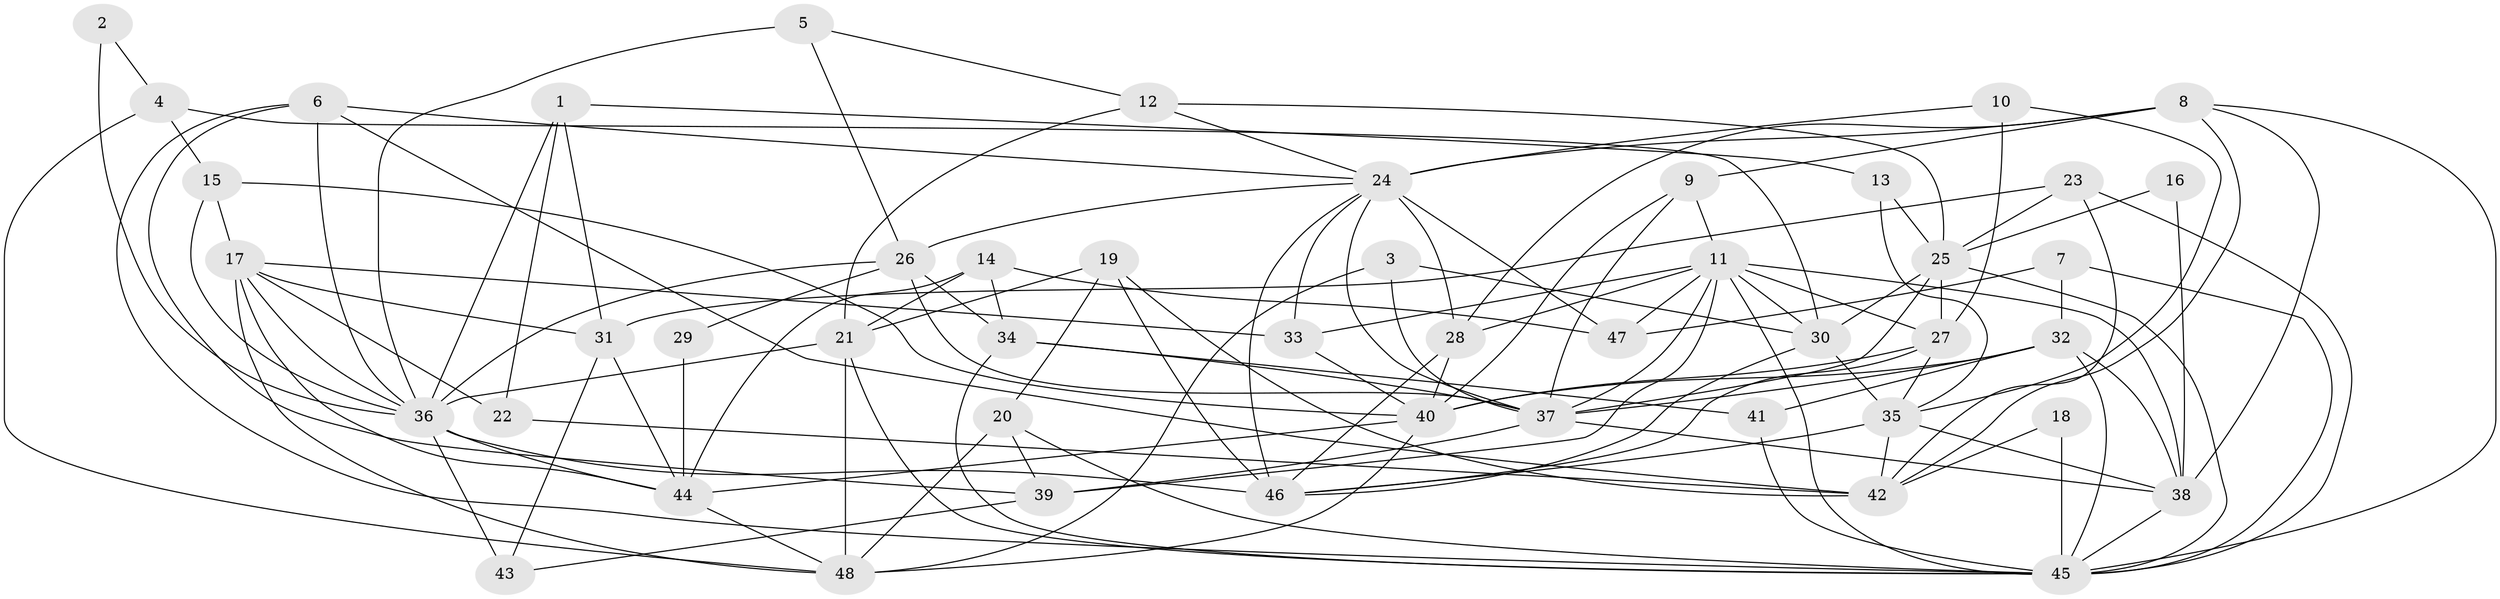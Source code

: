 // original degree distribution, {3: 0.3263157894736842, 2: 0.10526315789473684, 4: 0.30526315789473685, 6: 0.09473684210526316, 5: 0.10526315789473684, 7: 0.042105263157894736, 11: 0.010526315789473684, 8: 0.010526315789473684}
// Generated by graph-tools (version 1.1) at 2025/50/03/09/25 03:50:11]
// undirected, 48 vertices, 128 edges
graph export_dot {
graph [start="1"]
  node [color=gray90,style=filled];
  1;
  2;
  3;
  4;
  5;
  6;
  7;
  8;
  9;
  10;
  11;
  12;
  13;
  14;
  15;
  16;
  17;
  18;
  19;
  20;
  21;
  22;
  23;
  24;
  25;
  26;
  27;
  28;
  29;
  30;
  31;
  32;
  33;
  34;
  35;
  36;
  37;
  38;
  39;
  40;
  41;
  42;
  43;
  44;
  45;
  46;
  47;
  48;
  1 -- 13 [weight=1.0];
  1 -- 22 [weight=1.0];
  1 -- 31 [weight=1.0];
  1 -- 36 [weight=1.0];
  2 -- 4 [weight=1.0];
  2 -- 36 [weight=1.0];
  3 -- 30 [weight=1.0];
  3 -- 37 [weight=1.0];
  3 -- 48 [weight=1.0];
  4 -- 15 [weight=1.0];
  4 -- 30 [weight=1.0];
  4 -- 48 [weight=1.0];
  5 -- 12 [weight=1.0];
  5 -- 26 [weight=1.0];
  5 -- 36 [weight=1.0];
  6 -- 24 [weight=1.0];
  6 -- 36 [weight=1.0];
  6 -- 39 [weight=1.0];
  6 -- 42 [weight=1.0];
  6 -- 45 [weight=1.0];
  7 -- 32 [weight=1.0];
  7 -- 45 [weight=1.0];
  7 -- 47 [weight=1.0];
  8 -- 9 [weight=1.0];
  8 -- 24 [weight=1.0];
  8 -- 28 [weight=1.0];
  8 -- 38 [weight=1.0];
  8 -- 42 [weight=1.0];
  8 -- 45 [weight=1.0];
  9 -- 11 [weight=1.0];
  9 -- 37 [weight=1.0];
  9 -- 40 [weight=1.0];
  10 -- 24 [weight=1.0];
  10 -- 27 [weight=1.0];
  10 -- 35 [weight=1.0];
  11 -- 27 [weight=1.0];
  11 -- 28 [weight=1.0];
  11 -- 30 [weight=1.0];
  11 -- 33 [weight=1.0];
  11 -- 37 [weight=1.0];
  11 -- 38 [weight=1.0];
  11 -- 39 [weight=1.0];
  11 -- 45 [weight=1.0];
  11 -- 47 [weight=1.0];
  12 -- 21 [weight=1.0];
  12 -- 24 [weight=1.0];
  12 -- 25 [weight=1.0];
  13 -- 25 [weight=1.0];
  13 -- 35 [weight=1.0];
  14 -- 21 [weight=1.0];
  14 -- 34 [weight=1.0];
  14 -- 44 [weight=1.0];
  14 -- 47 [weight=1.0];
  15 -- 17 [weight=1.0];
  15 -- 36 [weight=1.0];
  15 -- 40 [weight=1.0];
  16 -- 25 [weight=1.0];
  16 -- 38 [weight=1.0];
  17 -- 22 [weight=1.0];
  17 -- 31 [weight=1.0];
  17 -- 33 [weight=1.0];
  17 -- 36 [weight=1.0];
  17 -- 44 [weight=1.0];
  17 -- 48 [weight=1.0];
  18 -- 42 [weight=1.0];
  18 -- 45 [weight=1.0];
  19 -- 20 [weight=1.0];
  19 -- 21 [weight=1.0];
  19 -- 42 [weight=1.0];
  19 -- 46 [weight=1.0];
  20 -- 39 [weight=1.0];
  20 -- 45 [weight=1.0];
  20 -- 48 [weight=1.0];
  21 -- 36 [weight=1.0];
  21 -- 45 [weight=1.0];
  21 -- 48 [weight=1.0];
  22 -- 42 [weight=3.0];
  23 -- 25 [weight=1.0];
  23 -- 31 [weight=1.0];
  23 -- 42 [weight=1.0];
  23 -- 45 [weight=1.0];
  24 -- 26 [weight=1.0];
  24 -- 28 [weight=1.0];
  24 -- 33 [weight=1.0];
  24 -- 37 [weight=1.0];
  24 -- 46 [weight=1.0];
  24 -- 47 [weight=3.0];
  25 -- 27 [weight=1.0];
  25 -- 30 [weight=1.0];
  25 -- 37 [weight=1.0];
  25 -- 45 [weight=1.0];
  26 -- 29 [weight=2.0];
  26 -- 34 [weight=1.0];
  26 -- 36 [weight=2.0];
  26 -- 37 [weight=1.0];
  27 -- 35 [weight=1.0];
  27 -- 40 [weight=1.0];
  27 -- 46 [weight=1.0];
  28 -- 40 [weight=1.0];
  28 -- 46 [weight=1.0];
  29 -- 44 [weight=1.0];
  30 -- 35 [weight=2.0];
  30 -- 46 [weight=1.0];
  31 -- 43 [weight=1.0];
  31 -- 44 [weight=1.0];
  32 -- 37 [weight=1.0];
  32 -- 38 [weight=1.0];
  32 -- 40 [weight=1.0];
  32 -- 41 [weight=1.0];
  32 -- 45 [weight=1.0];
  33 -- 40 [weight=1.0];
  34 -- 37 [weight=1.0];
  34 -- 41 [weight=1.0];
  34 -- 45 [weight=1.0];
  35 -- 38 [weight=1.0];
  35 -- 42 [weight=1.0];
  35 -- 46 [weight=1.0];
  36 -- 43 [weight=2.0];
  36 -- 44 [weight=1.0];
  36 -- 46 [weight=1.0];
  37 -- 38 [weight=1.0];
  37 -- 39 [weight=1.0];
  38 -- 45 [weight=1.0];
  39 -- 43 [weight=1.0];
  40 -- 44 [weight=1.0];
  40 -- 48 [weight=1.0];
  41 -- 45 [weight=1.0];
  44 -- 48 [weight=1.0];
}

